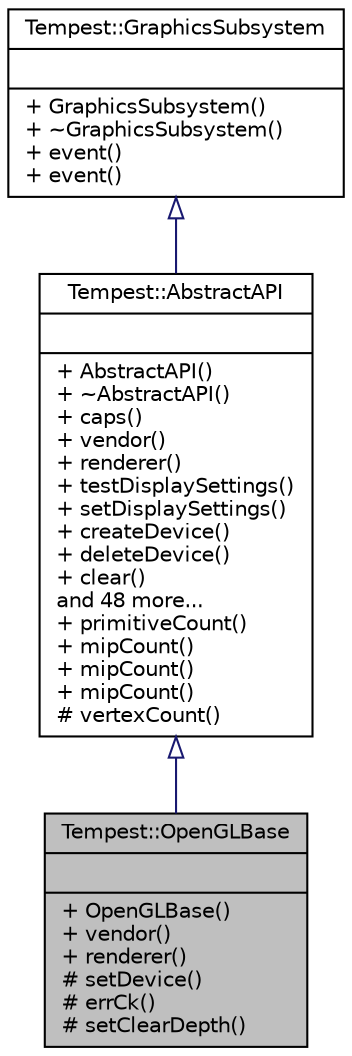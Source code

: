 digraph "Tempest::OpenGLBase"
{
  edge [fontname="Helvetica",fontsize="10",labelfontname="Helvetica",labelfontsize="10"];
  node [fontname="Helvetica",fontsize="10",shape=record];
  Node5 [label="{Tempest::OpenGLBase\n||+ OpenGLBase()\l+ vendor()\l+ renderer()\l# setDevice()\l# errCk()\l# setClearDepth()\l}",height=0.2,width=0.4,color="black", fillcolor="grey75", style="filled", fontcolor="black"];
  Node6 -> Node5 [dir="back",color="midnightblue",fontsize="10",style="solid",arrowtail="onormal",fontname="Helvetica"];
  Node6 [label="{Tempest::AbstractAPI\n||+ AbstractAPI()\l+ ~AbstractAPI()\l+ caps()\l+ vendor()\l+ renderer()\l+ testDisplaySettings()\l+ setDisplaySettings()\l+ createDevice()\l+ deleteDevice()\l+ clear()\land 48 more...\l+ primitiveCount()\l+ mipCount()\l+ mipCount()\l+ mipCount()\l# vertexCount()\l}",height=0.2,width=0.4,color="black", fillcolor="white", style="filled",URL="$class_tempest_1_1_abstract_a_p_i.html"];
  Node7 -> Node6 [dir="back",color="midnightblue",fontsize="10",style="solid",arrowtail="onormal",fontname="Helvetica"];
  Node7 [label="{Tempest::GraphicsSubsystem\n||+ GraphicsSubsystem()\l+ ~GraphicsSubsystem()\l+ event()\l+ event()\l}",height=0.2,width=0.4,color="black", fillcolor="white", style="filled",URL="$class_tempest_1_1_graphics_subsystem.html"];
}
